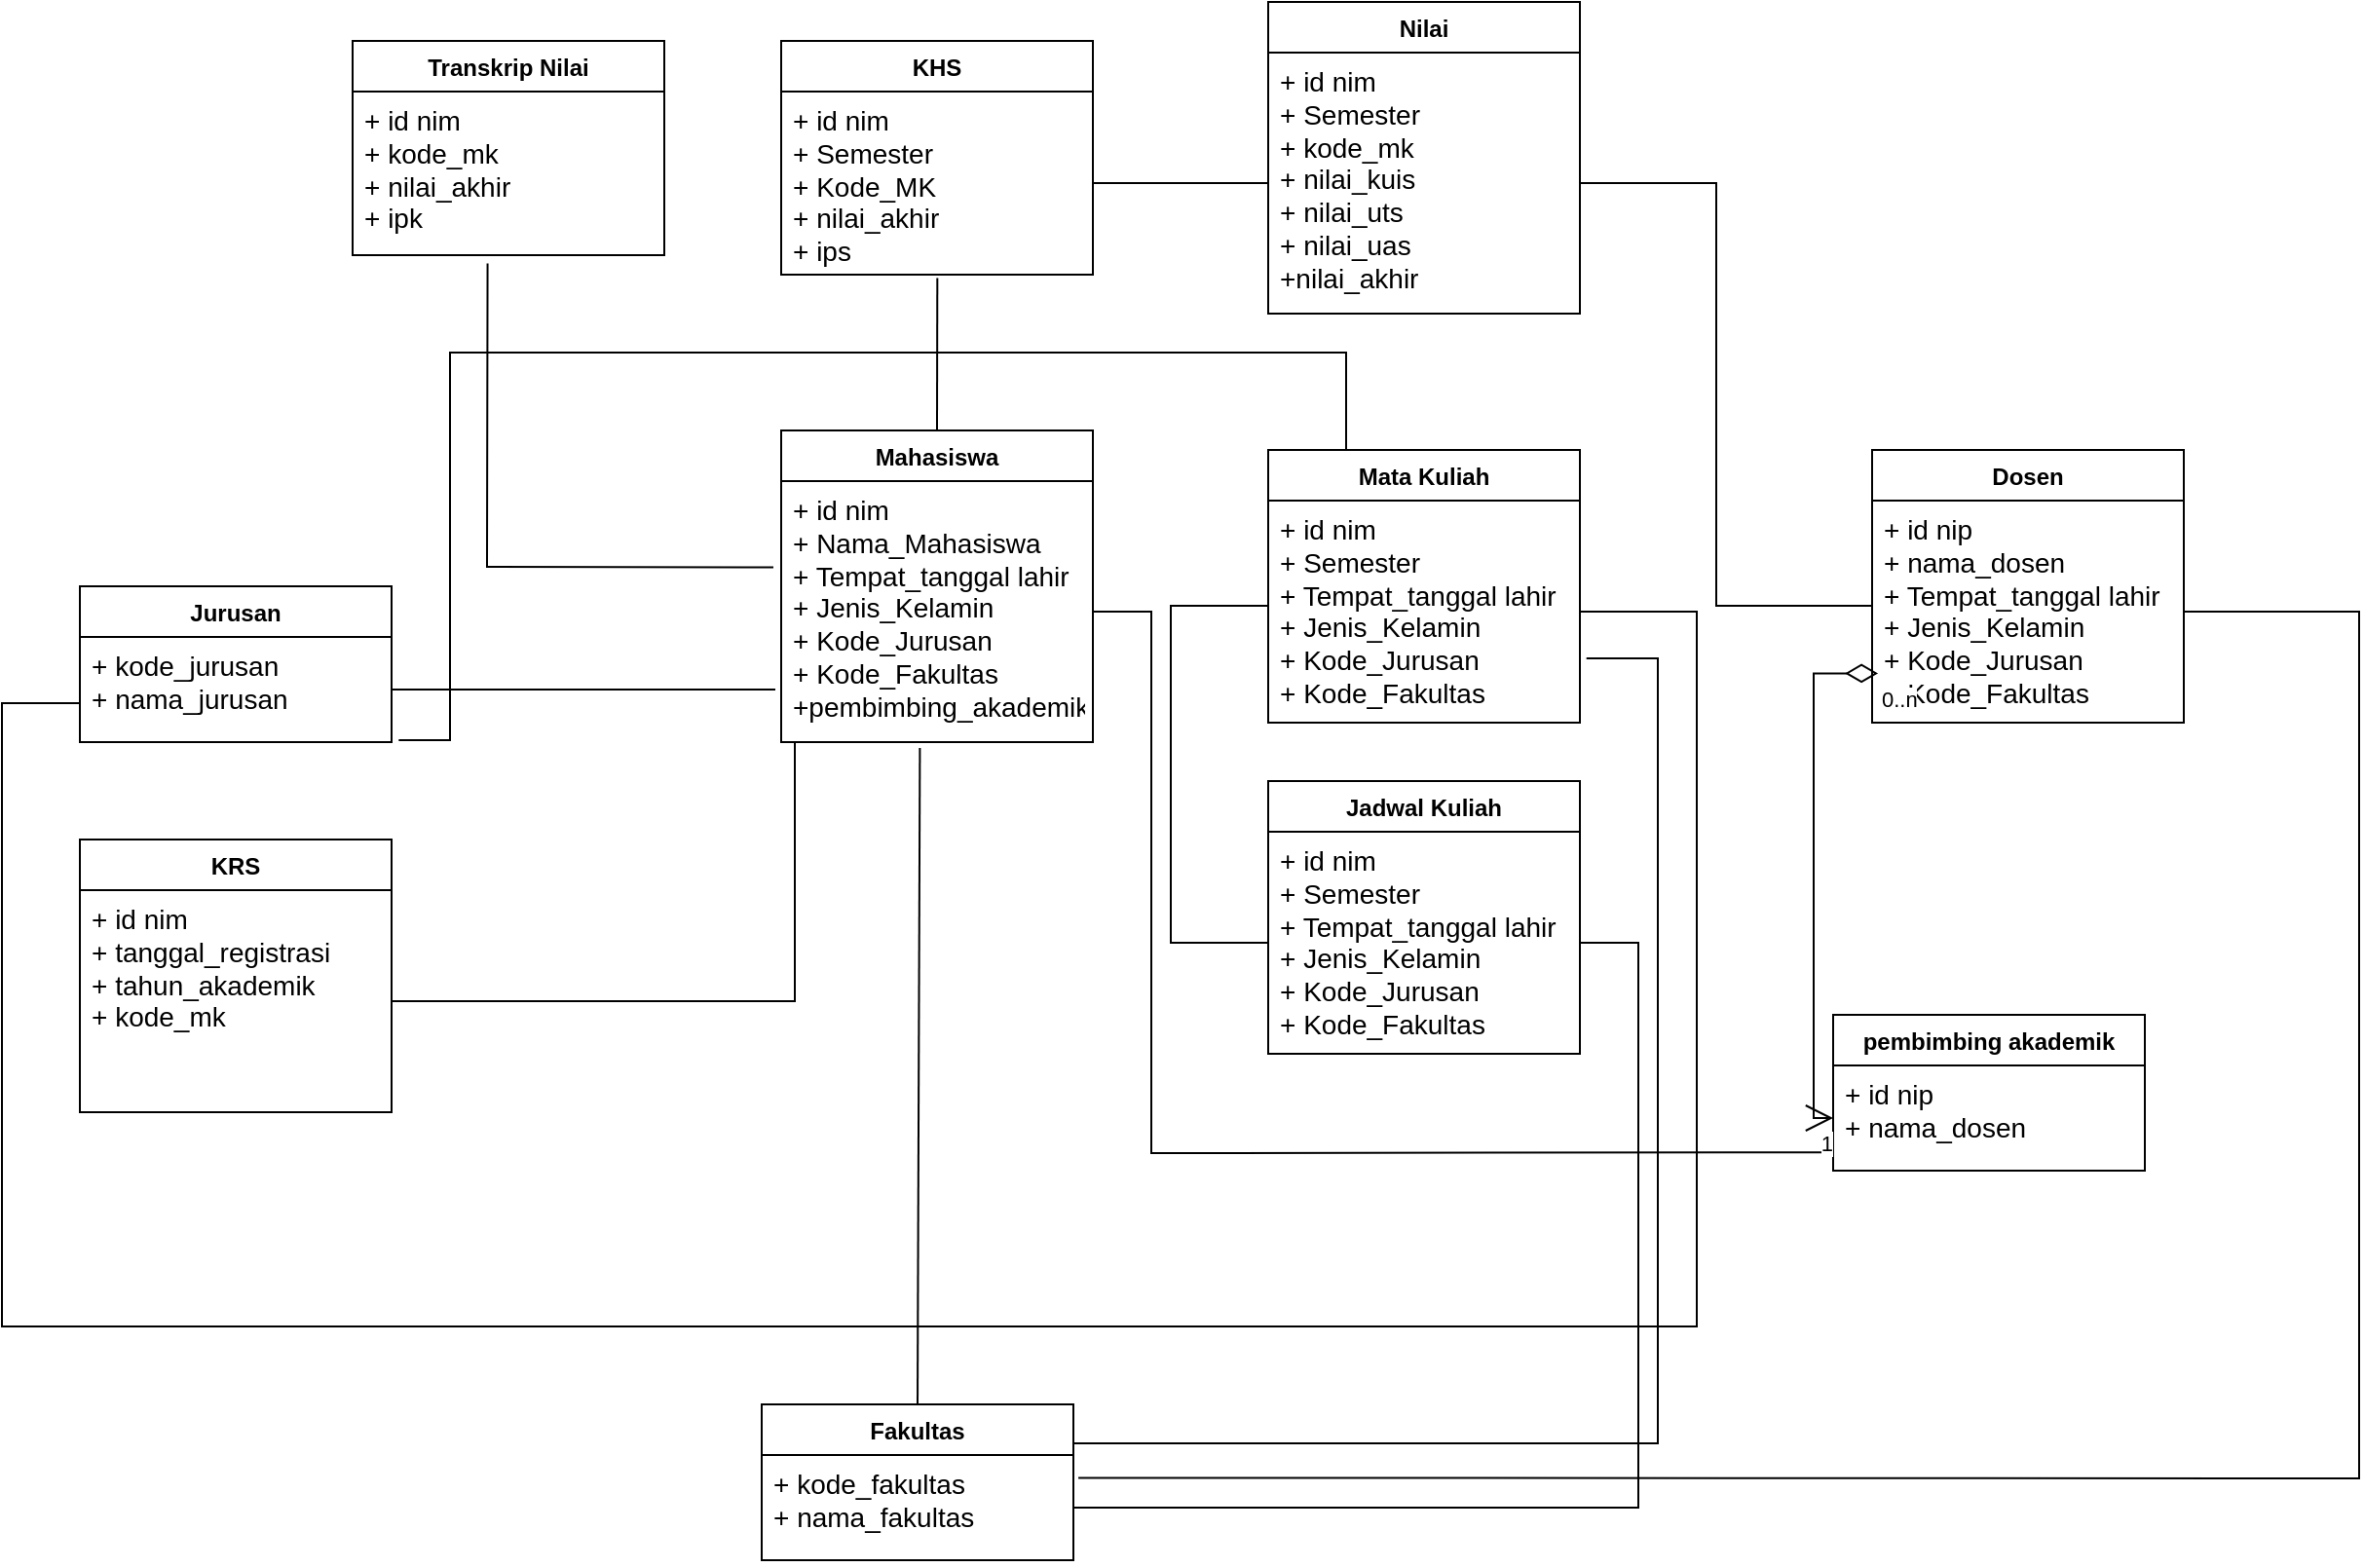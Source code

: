 <mxfile version="26.2.12">
  <diagram id="C5RBs43oDa-KdzZeNtuy" name="Page-1">
    <mxGraphModel dx="2167" dy="2276" grid="1" gridSize="10" guides="1" tooltips="1" connect="1" arrows="1" fold="1" page="1" pageScale="1" pageWidth="827" pageHeight="1169" math="0" shadow="0">
      <root>
        <mxCell id="WIyWlLk6GJQsqaUBKTNV-0" />
        <mxCell id="WIyWlLk6GJQsqaUBKTNV-1" parent="WIyWlLk6GJQsqaUBKTNV-0" />
        <mxCell id="b1SbrXh_gUEteiQyD9fD-19" value="Mahasiswa" style="swimlane;fontStyle=1;align=center;verticalAlign=top;childLayout=stackLayout;horizontal=1;startSize=26;horizontalStack=0;resizeParent=1;resizeParentMax=0;resizeLast=0;collapsible=1;marginBottom=0;whiteSpace=wrap;html=1;" vertex="1" parent="WIyWlLk6GJQsqaUBKTNV-1">
          <mxGeometry x="310" y="-10" width="160" height="160" as="geometry" />
        </mxCell>
        <mxCell id="b1SbrXh_gUEteiQyD9fD-20" value="&lt;div style=&quot;text-wrap-mode: nowrap; text-align: justify;&quot;&gt;&lt;span style=&quot;font-size: 14px; background-color: transparent; color: light-dark(rgb(0, 0, 0), rgb(255, 255, 255));&quot;&gt;+ id nim&lt;/span&gt;&lt;/div&gt;&lt;div style=&quot;text-wrap-mode: nowrap; text-align: justify;&quot;&gt;&lt;font style=&quot;font-size: 14px;&quot;&gt;+ Nama_Mahasiswa&lt;/font&gt;&lt;/div&gt;&lt;div style=&quot;text-wrap-mode: nowrap; text-align: justify;&quot;&gt;&lt;font style=&quot;font-size: 14px;&quot;&gt;+ Tempat_tanggal lahir&lt;/font&gt;&lt;/div&gt;&lt;div style=&quot;text-wrap-mode: nowrap; text-align: justify;&quot;&gt;&lt;font style=&quot;font-size: 14px;&quot;&gt;+ Jenis_Kelamin&lt;/font&gt;&lt;/div&gt;&lt;div style=&quot;text-wrap-mode: nowrap; text-align: justify;&quot;&gt;&lt;font style=&quot;font-size: 14px;&quot;&gt;+ Kode_Jurusan&lt;/font&gt;&lt;/div&gt;&lt;div style=&quot;text-wrap-mode: nowrap; text-align: justify;&quot;&gt;&lt;font style=&quot;font-size: 14px;&quot;&gt;+ Kode_Fakultas&lt;/font&gt;&lt;/div&gt;&lt;div style=&quot;text-wrap-mode: nowrap; text-align: justify;&quot;&gt;&lt;font style=&quot;font-size: 14px;&quot;&gt;+pembimbing_akademik&lt;/font&gt;&lt;/div&gt;&lt;div&gt;&lt;font style=&quot;font-size: 14px;&quot;&gt;&lt;br&gt;&lt;/font&gt;&lt;/div&gt;" style="text;strokeColor=none;fillColor=none;align=left;verticalAlign=top;spacingLeft=4;spacingRight=4;overflow=hidden;rotatable=0;points=[[0,0.5],[1,0.5]];portConstraint=eastwest;whiteSpace=wrap;html=1;" vertex="1" parent="b1SbrXh_gUEteiQyD9fD-19">
          <mxGeometry y="26" width="160" height="134" as="geometry" />
        </mxCell>
        <mxCell id="b1SbrXh_gUEteiQyD9fD-23" value="KHS" style="swimlane;fontStyle=1;align=center;verticalAlign=top;childLayout=stackLayout;horizontal=1;startSize=26;horizontalStack=0;resizeParent=1;resizeParentMax=0;resizeLast=0;collapsible=1;marginBottom=0;whiteSpace=wrap;html=1;" vertex="1" parent="WIyWlLk6GJQsqaUBKTNV-1">
          <mxGeometry x="310" y="-210" width="160" height="120" as="geometry" />
        </mxCell>
        <mxCell id="b1SbrXh_gUEteiQyD9fD-24" value="&lt;div style=&quot;text-wrap-mode: nowrap; text-align: justify;&quot;&gt;&lt;span style=&quot;font-size: 14px; background-color: transparent; color: light-dark(rgb(0, 0, 0), rgb(255, 255, 255));&quot;&gt;+ id nim&lt;/span&gt;&lt;/div&gt;&lt;div style=&quot;text-wrap-mode: nowrap; text-align: justify;&quot;&gt;&lt;font style=&quot;font-size: 14px;&quot;&gt;+ Semester&lt;/font&gt;&lt;/div&gt;&lt;div style=&quot;text-wrap-mode: nowrap; text-align: justify;&quot;&gt;&lt;font style=&quot;font-size: 14px;&quot;&gt;+ Kode_MK&lt;/font&gt;&lt;/div&gt;&lt;div style=&quot;text-wrap-mode: nowrap; text-align: justify;&quot;&gt;&lt;font style=&quot;font-size: 14px;&quot;&gt;+ nilai_akhir&lt;/font&gt;&lt;/div&gt;&lt;div style=&quot;text-wrap-mode: nowrap; text-align: justify;&quot;&gt;&lt;font style=&quot;font-size: 14px;&quot;&gt;+ ips&lt;/font&gt;&lt;/div&gt;" style="text;strokeColor=none;fillColor=none;align=left;verticalAlign=top;spacingLeft=4;spacingRight=4;overflow=hidden;rotatable=0;points=[[0,0.5],[1,0.5]];portConstraint=eastwest;whiteSpace=wrap;html=1;" vertex="1" parent="b1SbrXh_gUEteiQyD9fD-23">
          <mxGeometry y="26" width="160" height="94" as="geometry" />
        </mxCell>
        <mxCell id="b1SbrXh_gUEteiQyD9fD-30" value="" style="endArrow=none;html=1;rounded=0;exitX=0.5;exitY=0;exitDx=0;exitDy=0;entryX=0.501;entryY=1.018;entryDx=0;entryDy=0;entryPerimeter=0;" edge="1" parent="WIyWlLk6GJQsqaUBKTNV-1" source="b1SbrXh_gUEteiQyD9fD-19" target="b1SbrXh_gUEteiQyD9fD-24">
          <mxGeometry relative="1" as="geometry">
            <mxPoint x="420" y="220" as="sourcePoint" />
            <mxPoint x="390" y="-30" as="targetPoint" />
          </mxGeometry>
        </mxCell>
        <mxCell id="b1SbrXh_gUEteiQyD9fD-33" value="Nilai" style="swimlane;fontStyle=1;align=center;verticalAlign=top;childLayout=stackLayout;horizontal=1;startSize=26;horizontalStack=0;resizeParent=1;resizeParentMax=0;resizeLast=0;collapsible=1;marginBottom=0;whiteSpace=wrap;html=1;" vertex="1" parent="WIyWlLk6GJQsqaUBKTNV-1">
          <mxGeometry x="560" y="-230" width="160" height="160" as="geometry" />
        </mxCell>
        <mxCell id="b1SbrXh_gUEteiQyD9fD-34" value="&lt;div style=&quot;text-wrap-mode: nowrap; text-align: justify;&quot;&gt;&lt;span style=&quot;font-size: 14px; background-color: transparent; color: light-dark(rgb(0, 0, 0), rgb(255, 255, 255));&quot;&gt;+ id nim&lt;/span&gt;&lt;/div&gt;&lt;div style=&quot;text-wrap-mode: nowrap; text-align: justify;&quot;&gt;&lt;font style=&quot;font-size: 14px;&quot;&gt;+ Semester&lt;/font&gt;&lt;/div&gt;&lt;div style=&quot;text-wrap-mode: nowrap; text-align: justify;&quot;&gt;&lt;font style=&quot;font-size: 14px;&quot;&gt;+ kode_mk&lt;/font&gt;&lt;/div&gt;&lt;div style=&quot;text-wrap-mode: nowrap; text-align: justify;&quot;&gt;&lt;font style=&quot;font-size: 14px;&quot;&gt;+ nilai_kuis&lt;/font&gt;&lt;/div&gt;&lt;div style=&quot;text-wrap-mode: nowrap; text-align: justify;&quot;&gt;&lt;font style=&quot;font-size: 14px;&quot;&gt;+ nilai_uts&lt;/font&gt;&lt;/div&gt;&lt;div style=&quot;text-wrap-mode: nowrap; text-align: justify;&quot;&gt;&lt;font style=&quot;font-size: 14px;&quot;&gt;+ nilai_uas&lt;/font&gt;&lt;/div&gt;&lt;div style=&quot;text-wrap-mode: nowrap; text-align: justify;&quot;&gt;&lt;font style=&quot;font-size: 14px;&quot;&gt;+nilai_akhir&lt;/font&gt;&lt;/div&gt;&lt;div style=&quot;text-wrap-mode: nowrap; text-align: justify;&quot;&gt;&lt;font style=&quot;font-size: 14px;&quot;&gt;&lt;br&gt;&lt;/font&gt;&lt;/div&gt;&lt;div&gt;&lt;font style=&quot;font-size: 14px;&quot;&gt;&lt;br&gt;&lt;/font&gt;&lt;/div&gt;" style="text;strokeColor=none;fillColor=none;align=left;verticalAlign=top;spacingLeft=4;spacingRight=4;overflow=hidden;rotatable=0;points=[[0,0.5],[1,0.5]];portConstraint=eastwest;whiteSpace=wrap;html=1;" vertex="1" parent="b1SbrXh_gUEteiQyD9fD-33">
          <mxGeometry y="26" width="160" height="134" as="geometry" />
        </mxCell>
        <mxCell id="b1SbrXh_gUEteiQyD9fD-36" value="" style="endArrow=none;html=1;rounded=0;exitX=0;exitY=0.5;exitDx=0;exitDy=0;entryX=1;entryY=0.5;entryDx=0;entryDy=0;" edge="1" parent="WIyWlLk6GJQsqaUBKTNV-1" source="b1SbrXh_gUEteiQyD9fD-34" target="b1SbrXh_gUEteiQyD9fD-24">
          <mxGeometry relative="1" as="geometry">
            <mxPoint x="400" y="10" as="sourcePoint" />
            <mxPoint x="400" y="-58" as="targetPoint" />
          </mxGeometry>
        </mxCell>
        <mxCell id="b1SbrXh_gUEteiQyD9fD-40" value="Transkrip Nilai" style="swimlane;fontStyle=1;align=center;verticalAlign=top;childLayout=stackLayout;horizontal=1;startSize=26;horizontalStack=0;resizeParent=1;resizeParentMax=0;resizeLast=0;collapsible=1;marginBottom=0;whiteSpace=wrap;html=1;" vertex="1" parent="WIyWlLk6GJQsqaUBKTNV-1">
          <mxGeometry x="90" y="-210" width="160" height="110" as="geometry" />
        </mxCell>
        <mxCell id="b1SbrXh_gUEteiQyD9fD-41" value="&lt;div style=&quot;text-wrap-mode: nowrap; text-align: justify;&quot;&gt;&lt;span style=&quot;font-size: 14px; background-color: transparent; color: light-dark(rgb(0, 0, 0), rgb(255, 255, 255));&quot;&gt;+ id nim&lt;/span&gt;&lt;/div&gt;&lt;div style=&quot;text-wrap-mode: nowrap; text-align: justify;&quot;&gt;&lt;font style=&quot;font-size: 14px;&quot;&gt;+ kode_mk&lt;/font&gt;&lt;/div&gt;&lt;div style=&quot;text-wrap-mode: nowrap; text-align: justify;&quot;&gt;&lt;font style=&quot;font-size: 14px;&quot;&gt;+ nilai_akhir&lt;/font&gt;&lt;/div&gt;&lt;div style=&quot;text-wrap-mode: nowrap; text-align: justify;&quot;&gt;&lt;font style=&quot;font-size: 14px;&quot;&gt;+ ipk&lt;/font&gt;&lt;/div&gt;" style="text;strokeColor=none;fillColor=none;align=left;verticalAlign=top;spacingLeft=4;spacingRight=4;overflow=hidden;rotatable=0;points=[[0,0.5],[1,0.5]];portConstraint=eastwest;whiteSpace=wrap;html=1;" vertex="1" parent="b1SbrXh_gUEteiQyD9fD-40">
          <mxGeometry y="26" width="160" height="84" as="geometry" />
        </mxCell>
        <mxCell id="b1SbrXh_gUEteiQyD9fD-42" value="" style="endArrow=none;html=1;rounded=0;exitX=-0.025;exitY=0.33;exitDx=0;exitDy=0;entryX=0.433;entryY=1.05;entryDx=0;entryDy=0;exitPerimeter=0;entryPerimeter=0;" edge="1" parent="WIyWlLk6GJQsqaUBKTNV-1" source="b1SbrXh_gUEteiQyD9fD-20" target="b1SbrXh_gUEteiQyD9fD-41">
          <mxGeometry relative="1" as="geometry">
            <mxPoint x="560" y="-117" as="sourcePoint" />
            <mxPoint x="480" y="-117" as="targetPoint" />
            <Array as="points">
              <mxPoint x="159" y="60" />
            </Array>
          </mxGeometry>
        </mxCell>
        <mxCell id="b1SbrXh_gUEteiQyD9fD-45" value="Jurusan" style="swimlane;fontStyle=1;align=center;verticalAlign=top;childLayout=stackLayout;horizontal=1;startSize=26;horizontalStack=0;resizeParent=1;resizeParentMax=0;resizeLast=0;collapsible=1;marginBottom=0;whiteSpace=wrap;html=1;" vertex="1" parent="WIyWlLk6GJQsqaUBKTNV-1">
          <mxGeometry x="-50" y="70" width="160" height="80" as="geometry" />
        </mxCell>
        <mxCell id="b1SbrXh_gUEteiQyD9fD-46" value="&lt;div style=&quot;text-wrap-mode: nowrap; text-align: justify;&quot;&gt;&lt;span style=&quot;font-size: 14px; background-color: transparent; color: light-dark(rgb(0, 0, 0), rgb(255, 255, 255));&quot;&gt;+ kode_jurusan&lt;/span&gt;&lt;/div&gt;&lt;div style=&quot;text-wrap-mode: nowrap; text-align: justify;&quot;&gt;&lt;font style=&quot;font-size: 14px;&quot;&gt;+ nama_jurusan&lt;/font&gt;&lt;/div&gt;&lt;div style=&quot;text-wrap-mode: nowrap; text-align: justify;&quot;&gt;&lt;br&gt;&lt;/div&gt;&lt;div&gt;&lt;font style=&quot;font-size: 14px;&quot;&gt;&lt;br&gt;&lt;/font&gt;&lt;/div&gt;" style="text;strokeColor=none;fillColor=none;align=left;verticalAlign=top;spacingLeft=4;spacingRight=4;overflow=hidden;rotatable=0;points=[[0,0.5],[1,0.5]];portConstraint=eastwest;whiteSpace=wrap;html=1;" vertex="1" parent="b1SbrXh_gUEteiQyD9fD-45">
          <mxGeometry y="26" width="160" height="54" as="geometry" />
        </mxCell>
        <mxCell id="b1SbrXh_gUEteiQyD9fD-47" value="" style="endArrow=none;html=1;rounded=0;entryX=1;entryY=0.5;entryDx=0;entryDy=0;" edge="1" parent="WIyWlLk6GJQsqaUBKTNV-1" target="b1SbrXh_gUEteiQyD9fD-46">
          <mxGeometry relative="1" as="geometry">
            <mxPoint x="307" y="123" as="sourcePoint" />
            <mxPoint x="400" y="-58" as="targetPoint" />
          </mxGeometry>
        </mxCell>
        <mxCell id="b1SbrXh_gUEteiQyD9fD-48" value="KRS" style="swimlane;fontStyle=1;align=center;verticalAlign=top;childLayout=stackLayout;horizontal=1;startSize=26;horizontalStack=0;resizeParent=1;resizeParentMax=0;resizeLast=0;collapsible=1;marginBottom=0;whiteSpace=wrap;html=1;" vertex="1" parent="WIyWlLk6GJQsqaUBKTNV-1">
          <mxGeometry x="-50" y="200" width="160" height="140" as="geometry" />
        </mxCell>
        <mxCell id="b1SbrXh_gUEteiQyD9fD-49" value="&lt;div style=&quot;text-wrap-mode: nowrap; text-align: justify;&quot;&gt;&lt;span style=&quot;font-size: 14px; background-color: transparent; color: light-dark(rgb(0, 0, 0), rgb(255, 255, 255));&quot;&gt;+ id nim&lt;/span&gt;&lt;/div&gt;&lt;div style=&quot;text-wrap-mode: nowrap; text-align: justify;&quot;&gt;&lt;font style=&quot;font-size: 14px;&quot;&gt;+ tanggal_registrasi&lt;/font&gt;&lt;/div&gt;&lt;div style=&quot;text-wrap-mode: nowrap; text-align: justify;&quot;&gt;&lt;font style=&quot;font-size: 14px;&quot;&gt;+ tahun_akademik&lt;/font&gt;&lt;/div&gt;&lt;div style=&quot;text-wrap-mode: nowrap; text-align: justify;&quot;&gt;&lt;font style=&quot;font-size: 14px;&quot;&gt;+ kode_mk&lt;/font&gt;&lt;/div&gt;&lt;div&gt;&lt;font style=&quot;font-size: 14px;&quot;&gt;&lt;br&gt;&lt;/font&gt;&lt;/div&gt;" style="text;strokeColor=none;fillColor=none;align=left;verticalAlign=top;spacingLeft=4;spacingRight=4;overflow=hidden;rotatable=0;points=[[0,0.5],[1,0.5]];portConstraint=eastwest;whiteSpace=wrap;html=1;" vertex="1" parent="b1SbrXh_gUEteiQyD9fD-48">
          <mxGeometry y="26" width="160" height="114" as="geometry" />
        </mxCell>
        <mxCell id="b1SbrXh_gUEteiQyD9fD-50" value="" style="endArrow=none;html=1;rounded=0;entryX=1;entryY=0.5;entryDx=0;entryDy=0;" edge="1" parent="WIyWlLk6GJQsqaUBKTNV-1" target="b1SbrXh_gUEteiQyD9fD-49">
          <mxGeometry relative="1" as="geometry">
            <mxPoint x="317" y="150" as="sourcePoint" />
            <mxPoint x="120" y="123" as="targetPoint" />
            <Array as="points">
              <mxPoint x="317" y="283" />
            </Array>
          </mxGeometry>
        </mxCell>
        <mxCell id="b1SbrXh_gUEteiQyD9fD-51" value="Mata Kuliah" style="swimlane;fontStyle=1;align=center;verticalAlign=top;childLayout=stackLayout;horizontal=1;startSize=26;horizontalStack=0;resizeParent=1;resizeParentMax=0;resizeLast=0;collapsible=1;marginBottom=0;whiteSpace=wrap;html=1;" vertex="1" parent="WIyWlLk6GJQsqaUBKTNV-1">
          <mxGeometry x="560" width="160" height="140" as="geometry" />
        </mxCell>
        <mxCell id="b1SbrXh_gUEteiQyD9fD-52" value="&lt;div style=&quot;text-wrap-mode: nowrap; text-align: justify;&quot;&gt;&lt;span style=&quot;font-size: 14px; background-color: transparent; color: light-dark(rgb(0, 0, 0), rgb(255, 255, 255));&quot;&gt;+ id nim&lt;/span&gt;&lt;/div&gt;&lt;div style=&quot;text-wrap-mode: nowrap; text-align: justify;&quot;&gt;&lt;font style=&quot;font-size: 14px;&quot;&gt;+ Semester&lt;/font&gt;&lt;/div&gt;&lt;div style=&quot;text-wrap-mode: nowrap; text-align: justify;&quot;&gt;&lt;font style=&quot;font-size: 14px;&quot;&gt;+ Tempat_tanggal lahir&lt;/font&gt;&lt;/div&gt;&lt;div style=&quot;text-wrap-mode: nowrap; text-align: justify;&quot;&gt;&lt;font style=&quot;font-size: 14px;&quot;&gt;+ Jenis_Kelamin&lt;/font&gt;&lt;/div&gt;&lt;div style=&quot;text-wrap-mode: nowrap; text-align: justify;&quot;&gt;&lt;font style=&quot;font-size: 14px;&quot;&gt;+ Kode_Jurusan&lt;/font&gt;&lt;/div&gt;&lt;div style=&quot;text-wrap-mode: nowrap; text-align: justify;&quot;&gt;&lt;font style=&quot;font-size: 14px;&quot;&gt;+ Kode_Fakultas&lt;/font&gt;&lt;/div&gt;&lt;div&gt;&lt;font style=&quot;font-size: 14px;&quot;&gt;&lt;br&gt;&lt;/font&gt;&lt;/div&gt;" style="text;strokeColor=none;fillColor=none;align=left;verticalAlign=top;spacingLeft=4;spacingRight=4;overflow=hidden;rotatable=0;points=[[0,0.5],[1,0.5]];portConstraint=eastwest;whiteSpace=wrap;html=1;" vertex="1" parent="b1SbrXh_gUEteiQyD9fD-51">
          <mxGeometry y="26" width="160" height="114" as="geometry" />
        </mxCell>
        <mxCell id="b1SbrXh_gUEteiQyD9fD-53" value="Jadwal Kuliah" style="swimlane;fontStyle=1;align=center;verticalAlign=top;childLayout=stackLayout;horizontal=1;startSize=26;horizontalStack=0;resizeParent=1;resizeParentMax=0;resizeLast=0;collapsible=1;marginBottom=0;whiteSpace=wrap;html=1;" vertex="1" parent="WIyWlLk6GJQsqaUBKTNV-1">
          <mxGeometry x="560" y="170" width="160" height="140" as="geometry" />
        </mxCell>
        <mxCell id="b1SbrXh_gUEteiQyD9fD-54" value="&lt;div style=&quot;text-wrap-mode: nowrap; text-align: justify;&quot;&gt;&lt;span style=&quot;font-size: 14px; background-color: transparent; color: light-dark(rgb(0, 0, 0), rgb(255, 255, 255));&quot;&gt;+ id nim&lt;/span&gt;&lt;/div&gt;&lt;div style=&quot;text-wrap-mode: nowrap; text-align: justify;&quot;&gt;&lt;font style=&quot;font-size: 14px;&quot;&gt;+ Semester&lt;/font&gt;&lt;/div&gt;&lt;div style=&quot;text-wrap-mode: nowrap; text-align: justify;&quot;&gt;&lt;font style=&quot;font-size: 14px;&quot;&gt;+ Tempat_tanggal lahir&lt;/font&gt;&lt;/div&gt;&lt;div style=&quot;text-wrap-mode: nowrap; text-align: justify;&quot;&gt;&lt;font style=&quot;font-size: 14px;&quot;&gt;+ Jenis_Kelamin&lt;/font&gt;&lt;/div&gt;&lt;div style=&quot;text-wrap-mode: nowrap; text-align: justify;&quot;&gt;&lt;font style=&quot;font-size: 14px;&quot;&gt;+ Kode_Jurusan&lt;/font&gt;&lt;/div&gt;&lt;div style=&quot;text-wrap-mode: nowrap; text-align: justify;&quot;&gt;&lt;font style=&quot;font-size: 14px;&quot;&gt;+ Kode_Fakultas&lt;/font&gt;&lt;/div&gt;&lt;div&gt;&lt;font style=&quot;font-size: 14px;&quot;&gt;&lt;br&gt;&lt;/font&gt;&lt;/div&gt;" style="text;strokeColor=none;fillColor=none;align=left;verticalAlign=top;spacingLeft=4;spacingRight=4;overflow=hidden;rotatable=0;points=[[0,0.5],[1,0.5]];portConstraint=eastwest;whiteSpace=wrap;html=1;" vertex="1" parent="b1SbrXh_gUEteiQyD9fD-53">
          <mxGeometry y="26" width="160" height="114" as="geometry" />
        </mxCell>
        <mxCell id="b1SbrXh_gUEteiQyD9fD-55" value="" style="endArrow=none;html=1;rounded=0;exitX=0;exitY=0.5;exitDx=0;exitDy=0;entryX=0;entryY=0.5;entryDx=0;entryDy=0;" edge="1" parent="WIyWlLk6GJQsqaUBKTNV-1" target="b1SbrXh_gUEteiQyD9fD-54">
          <mxGeometry relative="1" as="geometry">
            <mxPoint x="560" y="80" as="sourcePoint" />
            <mxPoint x="480" y="80" as="targetPoint" />
            <Array as="points">
              <mxPoint x="510" y="80" />
              <mxPoint x="510" y="253" />
            </Array>
          </mxGeometry>
        </mxCell>
        <mxCell id="b1SbrXh_gUEteiQyD9fD-57" value="pembimbing akademik" style="swimlane;fontStyle=1;align=center;verticalAlign=top;childLayout=stackLayout;horizontal=1;startSize=26;horizontalStack=0;resizeParent=1;resizeParentMax=0;resizeLast=0;collapsible=1;marginBottom=0;whiteSpace=wrap;html=1;" vertex="1" parent="WIyWlLk6GJQsqaUBKTNV-1">
          <mxGeometry x="850" y="290" width="160" height="80" as="geometry" />
        </mxCell>
        <mxCell id="b1SbrXh_gUEteiQyD9fD-58" value="&lt;div style=&quot;text-wrap-mode: nowrap; text-align: justify;&quot;&gt;&lt;span style=&quot;font-size: 14px; background-color: transparent; color: light-dark(rgb(0, 0, 0), rgb(255, 255, 255));&quot;&gt;+ id nip&lt;/span&gt;&lt;/div&gt;&lt;div style=&quot;text-wrap-mode: nowrap; text-align: justify;&quot;&gt;&lt;font style=&quot;font-size: 14px;&quot;&gt;+ nama_dosen&lt;/font&gt;&lt;/div&gt;&lt;div&gt;&lt;font style=&quot;font-size: 14px;&quot;&gt;&lt;br&gt;&lt;/font&gt;&lt;/div&gt;" style="text;strokeColor=none;fillColor=none;align=left;verticalAlign=top;spacingLeft=4;spacingRight=4;overflow=hidden;rotatable=0;points=[[0,0.5],[1,0.5]];portConstraint=eastwest;whiteSpace=wrap;html=1;" vertex="1" parent="b1SbrXh_gUEteiQyD9fD-57">
          <mxGeometry y="26" width="160" height="54" as="geometry" />
        </mxCell>
        <mxCell id="b1SbrXh_gUEteiQyD9fD-59" value="Dosen" style="swimlane;fontStyle=1;align=center;verticalAlign=top;childLayout=stackLayout;horizontal=1;startSize=26;horizontalStack=0;resizeParent=1;resizeParentMax=0;resizeLast=0;collapsible=1;marginBottom=0;whiteSpace=wrap;html=1;" vertex="1" parent="WIyWlLk6GJQsqaUBKTNV-1">
          <mxGeometry x="870" width="160" height="140" as="geometry" />
        </mxCell>
        <mxCell id="b1SbrXh_gUEteiQyD9fD-60" value="&lt;div style=&quot;text-wrap-mode: nowrap; text-align: justify;&quot;&gt;&lt;span style=&quot;font-size: 14px; background-color: transparent; color: light-dark(rgb(0, 0, 0), rgb(255, 255, 255));&quot;&gt;+ id nip&lt;/span&gt;&lt;/div&gt;&lt;div style=&quot;text-wrap-mode: nowrap; text-align: justify;&quot;&gt;&lt;font style=&quot;font-size: 14px;&quot;&gt;+ nama_dosen&lt;/font&gt;&lt;/div&gt;&lt;div style=&quot;text-wrap-mode: nowrap; text-align: justify;&quot;&gt;&lt;font style=&quot;font-size: 14px;&quot;&gt;+ Tempat_tanggal lahir&lt;/font&gt;&lt;/div&gt;&lt;div style=&quot;text-wrap-mode: nowrap; text-align: justify;&quot;&gt;&lt;font style=&quot;font-size: 14px;&quot;&gt;+ Jenis_Kelamin&lt;/font&gt;&lt;/div&gt;&lt;div style=&quot;text-wrap-mode: nowrap; text-align: justify;&quot;&gt;&lt;font style=&quot;font-size: 14px;&quot;&gt;+ Kode_Jurusan&lt;/font&gt;&lt;/div&gt;&lt;div style=&quot;text-wrap-mode: nowrap; text-align: justify;&quot;&gt;&lt;font style=&quot;font-size: 14px;&quot;&gt;+ Kode_Fakultas&lt;/font&gt;&lt;/div&gt;&lt;div&gt;&lt;font style=&quot;font-size: 14px;&quot;&gt;&lt;br&gt;&lt;/font&gt;&lt;/div&gt;" style="text;strokeColor=none;fillColor=none;align=left;verticalAlign=top;spacingLeft=4;spacingRight=4;overflow=hidden;rotatable=0;points=[[0,0.5],[1,0.5]];portConstraint=eastwest;whiteSpace=wrap;html=1;" vertex="1" parent="b1SbrXh_gUEteiQyD9fD-59">
          <mxGeometry y="26" width="160" height="114" as="geometry" />
        </mxCell>
        <mxCell id="b1SbrXh_gUEteiQyD9fD-61" value="" style="endArrow=none;html=1;rounded=0;entryX=1;entryY=0.5;entryDx=0;entryDy=0;" edge="1" parent="WIyWlLk6GJQsqaUBKTNV-1" target="b1SbrXh_gUEteiQyD9fD-34">
          <mxGeometry relative="1" as="geometry">
            <mxPoint x="870" y="80" as="sourcePoint" />
            <mxPoint x="710" y="80" as="targetPoint" />
            <Array as="points">
              <mxPoint x="790" y="80" />
              <mxPoint x="790" y="-137" />
            </Array>
          </mxGeometry>
        </mxCell>
        <mxCell id="b1SbrXh_gUEteiQyD9fD-65" value="" style="endArrow=none;html=1;rounded=0;exitX=-0.002;exitY=0.826;exitDx=0;exitDy=0;entryX=1;entryY=0.5;entryDx=0;entryDy=0;exitPerimeter=0;" edge="1" parent="WIyWlLk6GJQsqaUBKTNV-1" source="b1SbrXh_gUEteiQyD9fD-58" target="b1SbrXh_gUEteiQyD9fD-20">
          <mxGeometry relative="1" as="geometry">
            <mxPoint x="850" y="410" as="sourcePoint" />
            <mxPoint x="770" y="410" as="targetPoint" />
            <Array as="points">
              <mxPoint x="500" y="361" />
              <mxPoint x="500" y="83" />
            </Array>
          </mxGeometry>
        </mxCell>
        <mxCell id="b1SbrXh_gUEteiQyD9fD-66" value="" style="endArrow=open;html=1;endSize=12;startArrow=diamondThin;startSize=14;startFill=0;edgeStyle=orthogonalEdgeStyle;rounded=0;exitX=0.019;exitY=0.778;exitDx=0;exitDy=0;exitPerimeter=0;entryX=0;entryY=0.5;entryDx=0;entryDy=0;" edge="1" parent="WIyWlLk6GJQsqaUBKTNV-1" source="b1SbrXh_gUEteiQyD9fD-60" target="b1SbrXh_gUEteiQyD9fD-58">
          <mxGeometry relative="1" as="geometry">
            <mxPoint x="800" y="170" as="sourcePoint" />
            <mxPoint x="960" y="170" as="targetPoint" />
          </mxGeometry>
        </mxCell>
        <mxCell id="b1SbrXh_gUEteiQyD9fD-67" value="0..n" style="edgeLabel;resizable=0;html=1;align=left;verticalAlign=top;" connectable="0" vertex="1" parent="b1SbrXh_gUEteiQyD9fD-66">
          <mxGeometry x="-1" relative="1" as="geometry" />
        </mxCell>
        <mxCell id="b1SbrXh_gUEteiQyD9fD-68" value="1" style="edgeLabel;resizable=0;html=1;align=right;verticalAlign=top;" connectable="0" vertex="1" parent="b1SbrXh_gUEteiQyD9fD-66">
          <mxGeometry x="1" relative="1" as="geometry" />
        </mxCell>
        <mxCell id="b1SbrXh_gUEteiQyD9fD-75" value="" style="endArrow=none;html=1;rounded=0;exitX=0.25;exitY=0;exitDx=0;exitDy=0;entryX=1.023;entryY=0.981;entryDx=0;entryDy=0;entryPerimeter=0;" edge="1" parent="WIyWlLk6GJQsqaUBKTNV-1" source="b1SbrXh_gUEteiQyD9fD-51" target="b1SbrXh_gUEteiQyD9fD-46">
          <mxGeometry relative="1" as="geometry">
            <mxPoint x="317" y="128" as="sourcePoint" />
            <mxPoint x="120" y="133" as="targetPoint" />
            <Array as="points">
              <mxPoint x="600" y="-50" />
              <mxPoint x="140" y="-50" />
              <mxPoint x="140" y="149" />
            </Array>
          </mxGeometry>
        </mxCell>
        <mxCell id="b1SbrXh_gUEteiQyD9fD-76" value="" style="endArrow=none;html=1;rounded=0;entryX=1;entryY=0.5;entryDx=0;entryDy=0;" edge="1" parent="WIyWlLk6GJQsqaUBKTNV-1" target="b1SbrXh_gUEteiQyD9fD-52">
          <mxGeometry relative="1" as="geometry">
            <mxPoint x="-50" y="130" as="sourcePoint" />
            <mxPoint x="-247" y="130" as="targetPoint" />
            <Array as="points">
              <mxPoint x="-90" y="130" />
              <mxPoint x="-90" y="450" />
              <mxPoint x="780" y="450" />
              <mxPoint x="780" y="83" />
            </Array>
          </mxGeometry>
        </mxCell>
        <mxCell id="b1SbrXh_gUEteiQyD9fD-78" value="Fakultas" style="swimlane;fontStyle=1;align=center;verticalAlign=top;childLayout=stackLayout;horizontal=1;startSize=26;horizontalStack=0;resizeParent=1;resizeParentMax=0;resizeLast=0;collapsible=1;marginBottom=0;whiteSpace=wrap;html=1;" vertex="1" parent="WIyWlLk6GJQsqaUBKTNV-1">
          <mxGeometry x="300" y="490" width="160" height="80" as="geometry" />
        </mxCell>
        <mxCell id="b1SbrXh_gUEteiQyD9fD-79" value="&lt;div style=&quot;text-wrap-mode: nowrap; text-align: justify;&quot;&gt;&lt;span style=&quot;font-size: 14px; background-color: transparent; color: light-dark(rgb(0, 0, 0), rgb(255, 255, 255));&quot;&gt;+ kode_fakultas&lt;/span&gt;&lt;/div&gt;&lt;div style=&quot;text-wrap-mode: nowrap; text-align: justify;&quot;&gt;&lt;font style=&quot;font-size: 14px;&quot;&gt;+ nama_fakultas&lt;/font&gt;&lt;/div&gt;&lt;div&gt;&lt;font style=&quot;font-size: 14px;&quot;&gt;&lt;br&gt;&lt;/font&gt;&lt;/div&gt;" style="text;strokeColor=none;fillColor=none;align=left;verticalAlign=top;spacingLeft=4;spacingRight=4;overflow=hidden;rotatable=0;points=[[0,0.5],[1,0.5]];portConstraint=eastwest;whiteSpace=wrap;html=1;" vertex="1" parent="b1SbrXh_gUEteiQyD9fD-78">
          <mxGeometry y="26" width="160" height="54" as="geometry" />
        </mxCell>
        <mxCell id="b1SbrXh_gUEteiQyD9fD-80" value="" style="endArrow=none;html=1;rounded=0;entryX=0.5;entryY=0;entryDx=0;entryDy=0;exitX=0.445;exitY=1.022;exitDx=0;exitDy=0;exitPerimeter=0;" edge="1" parent="WIyWlLk6GJQsqaUBKTNV-1" source="b1SbrXh_gUEteiQyD9fD-20" target="b1SbrXh_gUEteiQyD9fD-78">
          <mxGeometry relative="1" as="geometry">
            <mxPoint x="414" y="150" as="sourcePoint" />
            <mxPoint x="217" y="150" as="targetPoint" />
          </mxGeometry>
        </mxCell>
        <mxCell id="b1SbrXh_gUEteiQyD9fD-81" value="" style="endArrow=none;html=1;rounded=0;entryX=1.016;entryY=0.217;entryDx=0;entryDy=0;exitX=1;exitY=0.5;exitDx=0;exitDy=0;entryPerimeter=0;" edge="1" parent="WIyWlLk6GJQsqaUBKTNV-1" source="b1SbrXh_gUEteiQyD9fD-60" target="b1SbrXh_gUEteiQyD9fD-79">
          <mxGeometry relative="1" as="geometry">
            <mxPoint x="391" y="163" as="sourcePoint" />
            <mxPoint x="390" y="500" as="targetPoint" />
            <Array as="points">
              <mxPoint x="1120" y="83" />
              <mxPoint x="1120" y="528" />
            </Array>
          </mxGeometry>
        </mxCell>
        <mxCell id="b1SbrXh_gUEteiQyD9fD-82" value="" style="endArrow=none;html=1;rounded=0;entryX=1;entryY=0.25;entryDx=0;entryDy=0;exitX=1.021;exitY=0.71;exitDx=0;exitDy=0;exitPerimeter=0;" edge="1" parent="WIyWlLk6GJQsqaUBKTNV-1" source="b1SbrXh_gUEteiQyD9fD-52" target="b1SbrXh_gUEteiQyD9fD-78">
          <mxGeometry relative="1" as="geometry">
            <mxPoint x="391" y="163" as="sourcePoint" />
            <mxPoint x="390" y="500" as="targetPoint" />
            <Array as="points">
              <mxPoint x="760" y="107" />
              <mxPoint x="760" y="510" />
            </Array>
          </mxGeometry>
        </mxCell>
        <mxCell id="b1SbrXh_gUEteiQyD9fD-83" value="" style="endArrow=none;html=1;rounded=0;entryX=1;entryY=0.5;entryDx=0;entryDy=0;exitX=1;exitY=0.5;exitDx=0;exitDy=0;" edge="1" parent="WIyWlLk6GJQsqaUBKTNV-1" source="b1SbrXh_gUEteiQyD9fD-54" target="b1SbrXh_gUEteiQyD9fD-79">
          <mxGeometry relative="1" as="geometry">
            <mxPoint x="391" y="163" as="sourcePoint" />
            <mxPoint x="390" y="500" as="targetPoint" />
            <Array as="points">
              <mxPoint x="750" y="253" />
              <mxPoint x="750" y="543" />
            </Array>
          </mxGeometry>
        </mxCell>
      </root>
    </mxGraphModel>
  </diagram>
</mxfile>

